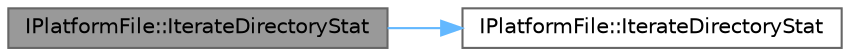 digraph "IPlatformFile::IterateDirectoryStat"
{
 // INTERACTIVE_SVG=YES
 // LATEX_PDF_SIZE
  bgcolor="transparent";
  edge [fontname=Helvetica,fontsize=10,labelfontname=Helvetica,labelfontsize=10];
  node [fontname=Helvetica,fontsize=10,shape=box,height=0.2,width=0.4];
  rankdir="LR";
  Node1 [id="Node000001",label="IPlatformFile::IterateDirectoryStat",height=0.2,width=0.4,color="gray40", fillcolor="grey60", style="filled", fontcolor="black",tooltip="Call the visitor once for each file or directory in a single directory."];
  Node1 -> Node2 [id="edge1_Node000001_Node000002",color="steelblue1",style="solid",tooltip=" "];
  Node2 [id="Node000002",label="IPlatformFile::IterateDirectoryStat",height=0.2,width=0.4,color="grey40", fillcolor="white", style="filled",URL="$de/d1e/classIPlatformFile.html#a5499efe00118e8855759229df08c1aa1",tooltip="Call the Visit function of the visitor once for each file or directory in a single directory."];
}
